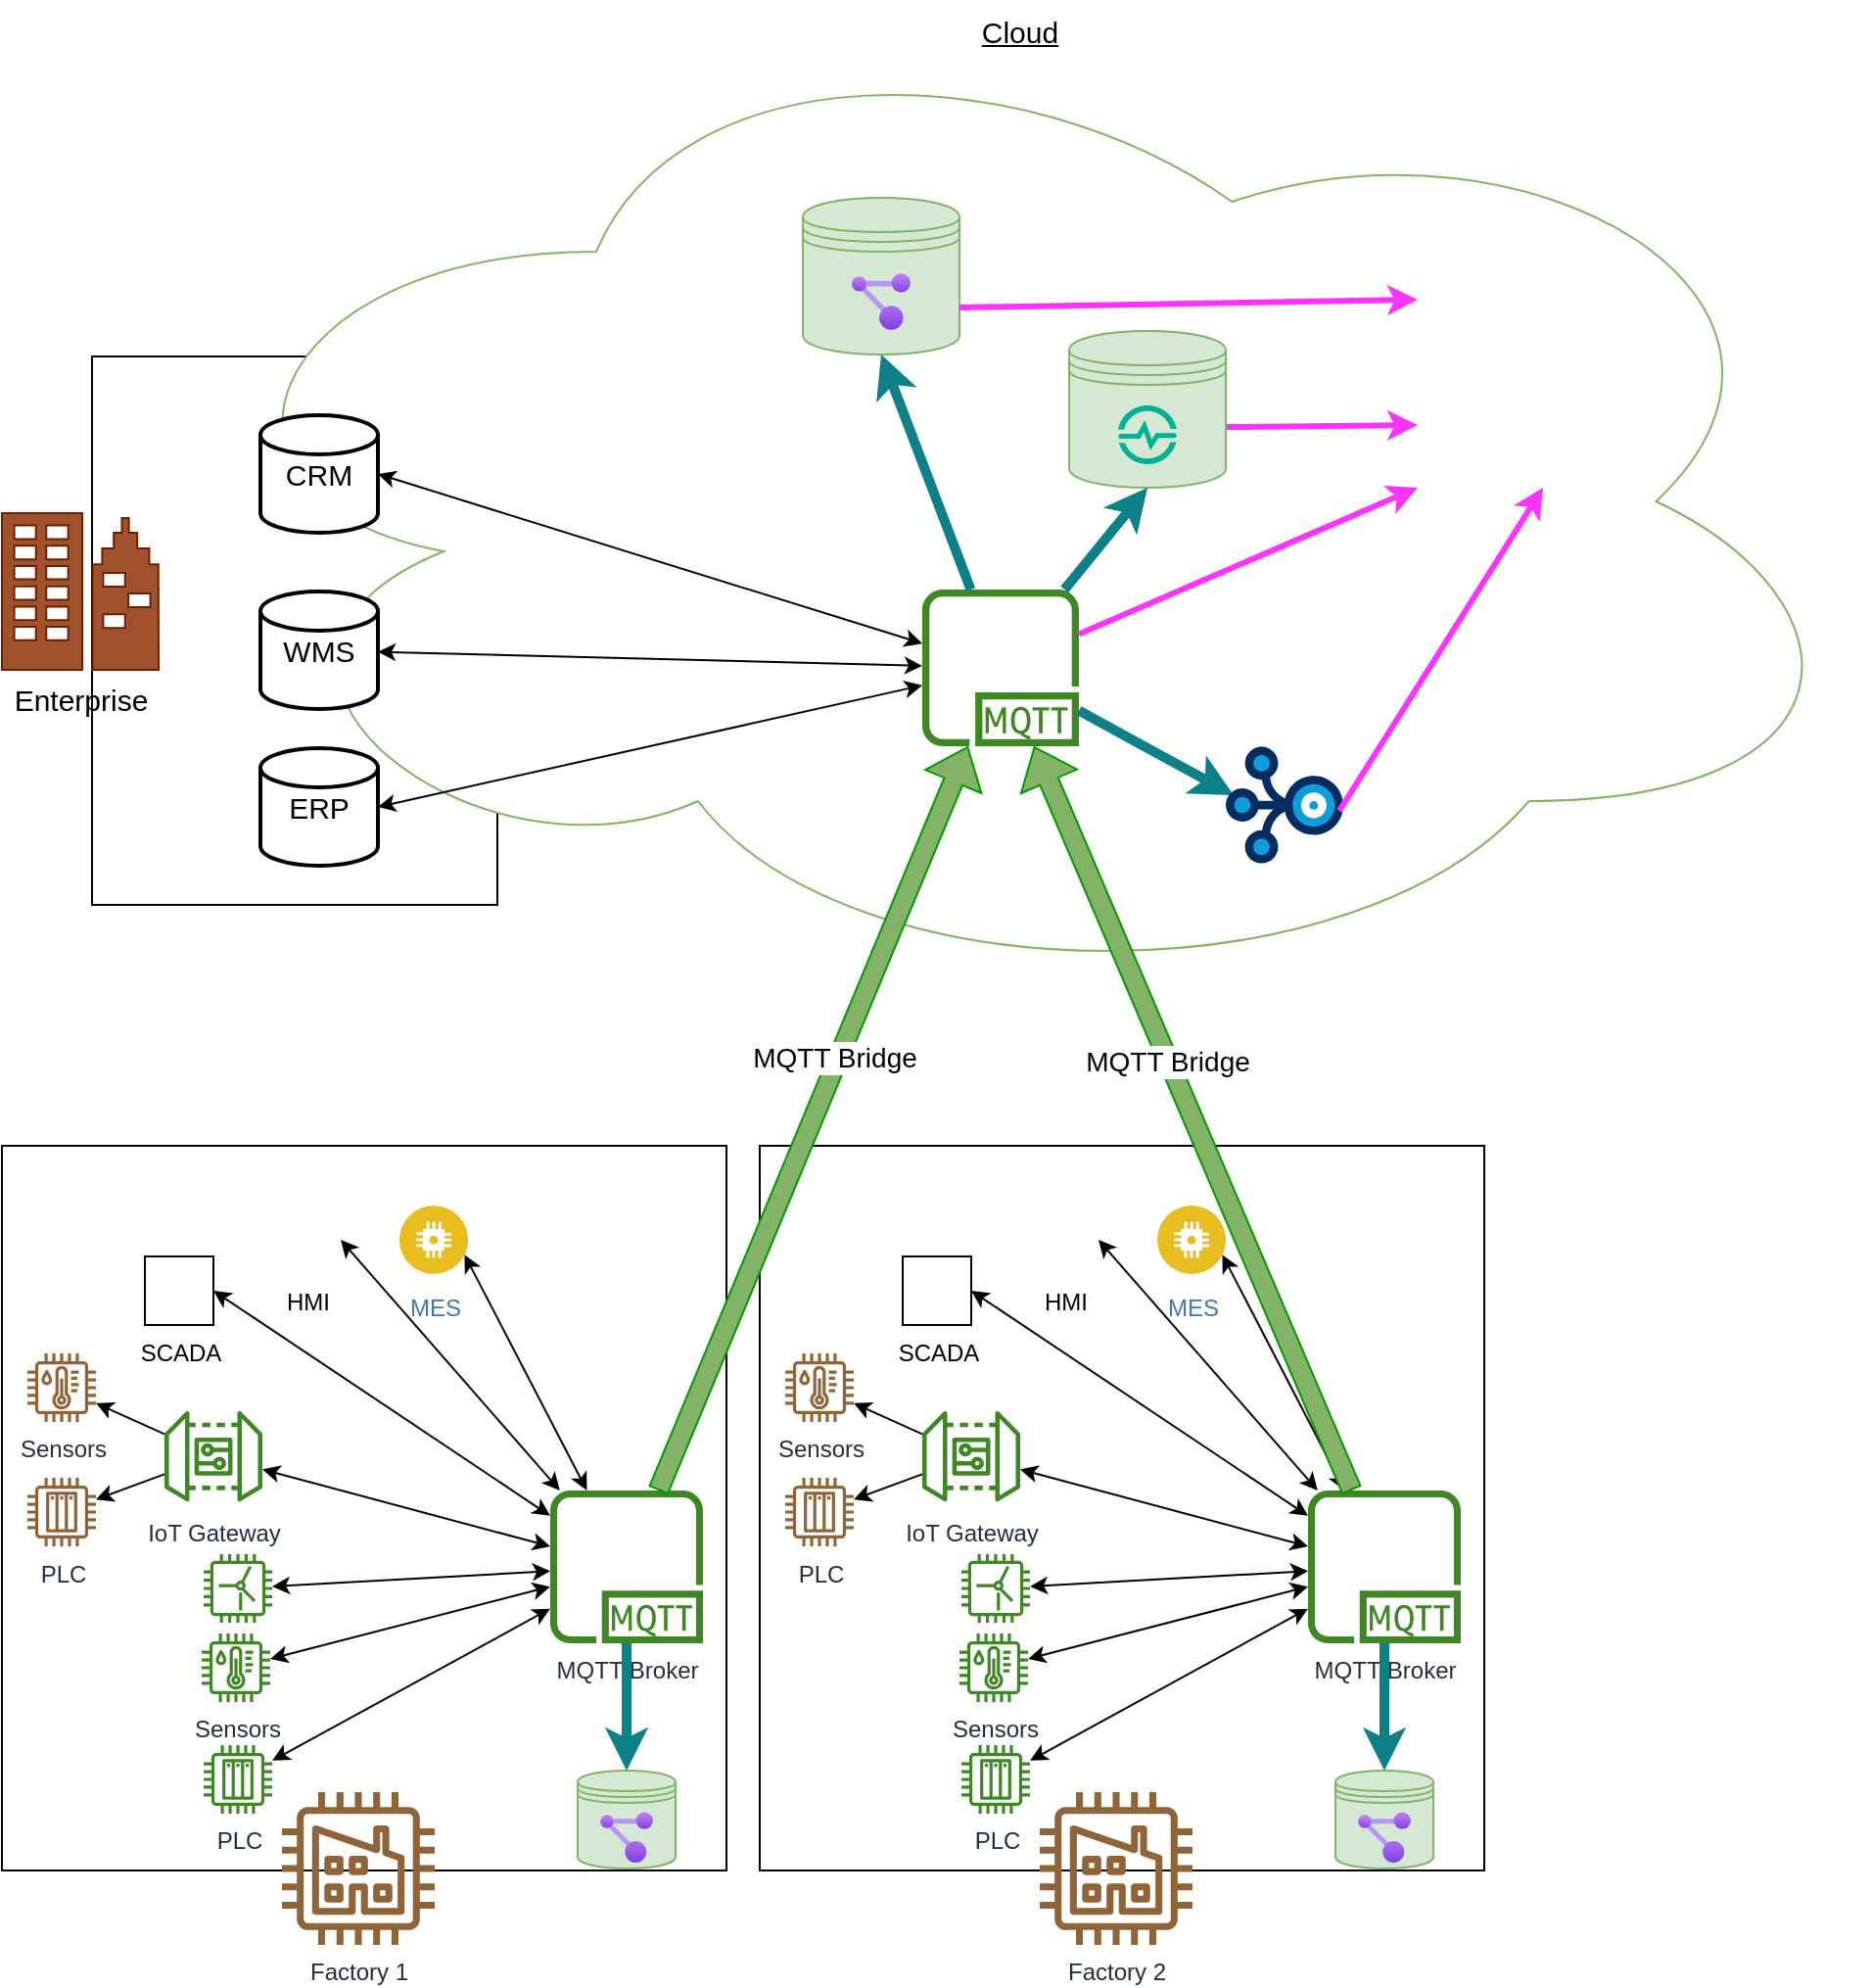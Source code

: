 <mxfile version="22.1.11" type="github">
  <diagram id="6-IwvoIAi5CxREMIh-6Z" name="Page-1">
    <mxGraphModel dx="1434" dy="754" grid="1" gridSize="10" guides="1" tooltips="1" connect="1" arrows="1" fold="1" page="1" pageScale="1" pageWidth="827" pageHeight="1169" math="0" shadow="0">
      <root>
        <mxCell id="0" />
        <mxCell id="1" parent="0" />
        <mxCell id="7iNY9kYrvYGvYEZf-qSs-6" value="" style="whiteSpace=wrap;html=1;aspect=fixed;" parent="1" vertex="1">
          <mxGeometry x="17" y="674" width="370" height="370" as="geometry" />
        </mxCell>
        <mxCell id="7iNY9kYrvYGvYEZf-qSs-3" value="PLC" style="sketch=0;outlineConnect=0;fontColor=#232F3E;gradientColor=none;fillColor=#3F8624;strokeColor=none;dashed=0;verticalLabelPosition=bottom;verticalAlign=top;align=center;html=1;fontSize=12;fontStyle=0;aspect=fixed;pointerEvents=1;shape=mxgraph.aws4.iot_thing_plc;" parent="1" vertex="1">
          <mxGeometry x="120" y="980" width="35" height="35" as="geometry" />
        </mxCell>
        <mxCell id="7iNY9kYrvYGvYEZf-qSs-4" value="Sensors&lt;br&gt;" style="sketch=0;outlineConnect=0;fontColor=#232F3E;gradientColor=none;fillColor=#3F8624;strokeColor=none;dashed=0;verticalLabelPosition=bottom;verticalAlign=top;align=center;html=1;fontSize=12;fontStyle=0;aspect=fixed;pointerEvents=1;shape=mxgraph.aws4.iot_thing_temperature_humidity_sensor;" parent="1" vertex="1">
          <mxGeometry x="119" y="923" width="35" height="35" as="geometry" />
        </mxCell>
        <mxCell id="7iNY9kYrvYGvYEZf-qSs-5" value="Factory 1" style="sketch=0;outlineConnect=0;fontColor=#232F3E;gradientColor=none;fillColor=#8F6439;strokeColor=none;dashed=0;verticalLabelPosition=bottom;verticalAlign=top;align=center;html=1;fontSize=12;fontStyle=0;aspect=fixed;pointerEvents=1;shape=mxgraph.aws4.factory;" parent="1" vertex="1">
          <mxGeometry x="160" y="1004" width="78" height="78" as="geometry" />
        </mxCell>
        <mxCell id="7iNY9kYrvYGvYEZf-qSs-9" value="IoT Gateway" style="sketch=0;outlineConnect=0;fontColor=#232F3E;gradientColor=none;fillColor=#3F8624;strokeColor=none;dashed=0;verticalLabelPosition=bottom;verticalAlign=top;align=center;html=1;fontSize=12;fontStyle=0;aspect=fixed;pointerEvents=1;shape=mxgraph.aws4.iot_device_gateway;" parent="1" vertex="1">
          <mxGeometry x="100" y="807.5" width="50" height="50" as="geometry" />
        </mxCell>
        <mxCell id="7iNY9kYrvYGvYEZf-qSs-10" value="" style="sketch=0;outlineConnect=0;fontColor=#232F3E;gradientColor=none;fillColor=#3F8624;strokeColor=none;dashed=0;verticalLabelPosition=bottom;verticalAlign=top;align=center;html=1;fontSize=12;fontStyle=0;aspect=fixed;pointerEvents=1;shape=mxgraph.aws4.windfarm;" parent="1" vertex="1">
          <mxGeometry x="120" y="882.5" width="35" height="35" as="geometry" />
        </mxCell>
        <mxCell id="7iNY9kYrvYGvYEZf-qSs-11" value="PLC" style="sketch=0;outlineConnect=0;fontColor=#232F3E;gradientColor=none;fillColor=#8F6439;strokeColor=none;dashed=0;verticalLabelPosition=bottom;verticalAlign=top;align=center;html=1;fontSize=12;fontStyle=0;aspect=fixed;pointerEvents=1;shape=mxgraph.aws4.iot_thing_plc;" parent="1" vertex="1">
          <mxGeometry x="30" y="843.5" width="35" height="35" as="geometry" />
        </mxCell>
        <mxCell id="7iNY9kYrvYGvYEZf-qSs-12" value="Sensors&lt;br&gt;" style="sketch=0;outlineConnect=0;fontColor=#232F3E;gradientColor=none;fillColor=#8F6439;strokeColor=none;dashed=0;verticalLabelPosition=bottom;verticalAlign=top;align=center;html=1;fontSize=12;fontStyle=0;aspect=fixed;pointerEvents=1;shape=mxgraph.aws4.iot_thing_temperature_humidity_sensor;" parent="1" vertex="1">
          <mxGeometry x="30" y="780" width="35" height="35" as="geometry" />
        </mxCell>
        <mxCell id="7iNY9kYrvYGvYEZf-qSs-14" value="" style="endArrow=classic;startArrow=classic;html=1;rounded=0;" parent="1" source="7iNY9kYrvYGvYEZf-qSs-4" target="7iNY9kYrvYGvYEZf-qSs-1" edge="1">
          <mxGeometry width="50" height="50" relative="1" as="geometry">
            <mxPoint x="166" y="978" as="sourcePoint" />
            <mxPoint x="216" y="928" as="targetPoint" />
          </mxGeometry>
        </mxCell>
        <mxCell id="7iNY9kYrvYGvYEZf-qSs-15" value="" style="endArrow=classic;html=1;rounded=0;startArrow=classic;startFill=1;" parent="1" source="7iNY9kYrvYGvYEZf-qSs-1" target="7iNY9kYrvYGvYEZf-qSs-10" edge="1">
          <mxGeometry width="50" height="50" relative="1" as="geometry">
            <mxPoint x="366" y="940" as="sourcePoint" />
            <mxPoint x="416" y="890" as="targetPoint" />
          </mxGeometry>
        </mxCell>
        <mxCell id="7iNY9kYrvYGvYEZf-qSs-17" value="" style="endArrow=classic;html=1;rounded=0;" parent="1" source="7iNY9kYrvYGvYEZf-qSs-9" target="7iNY9kYrvYGvYEZf-qSs-11" edge="1">
          <mxGeometry width="50" height="50" relative="1" as="geometry">
            <mxPoint x="156" y="950" as="sourcePoint" />
            <mxPoint x="206" y="900" as="targetPoint" />
          </mxGeometry>
        </mxCell>
        <mxCell id="7iNY9kYrvYGvYEZf-qSs-18" value="" style="endArrow=classic;html=1;rounded=0;" parent="1" source="7iNY9kYrvYGvYEZf-qSs-9" target="7iNY9kYrvYGvYEZf-qSs-12" edge="1">
          <mxGeometry width="50" height="50" relative="1" as="geometry">
            <mxPoint x="170" y="791.084" as="sourcePoint" />
            <mxPoint x="81" y="812.741" as="targetPoint" />
          </mxGeometry>
        </mxCell>
        <mxCell id="7iNY9kYrvYGvYEZf-qSs-20" value="" style="endArrow=classic;html=1;rounded=0;startArrow=classic;startFill=1;" parent="1" source="7iNY9kYrvYGvYEZf-qSs-1" target="7iNY9kYrvYGvYEZf-qSs-9" edge="1">
          <mxGeometry width="50" height="50" relative="1" as="geometry">
            <mxPoint x="376" y="950" as="sourcePoint" />
            <mxPoint x="426" y="900" as="targetPoint" />
          </mxGeometry>
        </mxCell>
        <mxCell id="7iNY9kYrvYGvYEZf-qSs-21" value="" style="endArrow=classic;startArrow=classic;html=1;rounded=0;" parent="1" source="7iNY9kYrvYGvYEZf-qSs-3" target="7iNY9kYrvYGvYEZf-qSs-1" edge="1">
          <mxGeometry width="50" height="50" relative="1" as="geometry">
            <mxPoint x="81" y="953.863" as="sourcePoint" />
            <mxPoint x="306" y="907.105" as="targetPoint" />
          </mxGeometry>
        </mxCell>
        <mxCell id="7iNY9kYrvYGvYEZf-qSs-23" value="" style="group" parent="1" vertex="1" connectable="0">
          <mxGeometry x="297" y="850" width="78" height="193" as="geometry" />
        </mxCell>
        <mxCell id="7iNY9kYrvYGvYEZf-qSs-1" value="MQTT Broker" style="sketch=0;outlineConnect=0;fontColor=#232F3E;gradientColor=none;fillColor=#3F8624;strokeColor=none;dashed=0;verticalLabelPosition=bottom;verticalAlign=top;align=center;html=1;fontSize=12;fontStyle=0;aspect=fixed;pointerEvents=1;shape=mxgraph.aws4.mqtt_protocol;" parent="7iNY9kYrvYGvYEZf-qSs-23" vertex="1">
          <mxGeometry width="78" height="78" as="geometry" />
        </mxCell>
        <mxCell id="7iNY9kYrvYGvYEZf-qSs-8" value="" style="shape=datastore;whiteSpace=wrap;html=1;fillColor=#d5e8d4;strokeColor=#82b366;" parent="7iNY9kYrvYGvYEZf-qSs-23" vertex="1">
          <mxGeometry x="14" y="143" width="50" height="50" as="geometry" />
        </mxCell>
        <mxCell id="7iNY9kYrvYGvYEZf-qSs-7" value="" style="aspect=fixed;html=1;points=[];align=center;image;fontSize=12;image=img/lib/azure2/management_governance/Resource_Graph_Explorer.svg;imageBackground=none;" parent="7iNY9kYrvYGvYEZf-qSs-23" vertex="1">
          <mxGeometry x="25.5" y="164.21" width="27" height="25.79" as="geometry" />
        </mxCell>
        <mxCell id="7iNY9kYrvYGvYEZf-qSs-22" value="" style="endArrow=classic;html=1;rounded=0;entryX=0.5;entryY=0;entryDx=0;entryDy=0;fillColor=#b0e3e6;strokeColor=#0e8088;strokeWidth=5;" parent="7iNY9kYrvYGvYEZf-qSs-23" source="7iNY9kYrvYGvYEZf-qSs-1" target="7iNY9kYrvYGvYEZf-qSs-8" edge="1">
          <mxGeometry width="50" height="50" relative="1" as="geometry">
            <mxPoint x="270" y="470" as="sourcePoint" />
            <mxPoint x="320" y="420" as="targetPoint" />
          </mxGeometry>
        </mxCell>
        <mxCell id="7iNY9kYrvYGvYEZf-qSs-67" value="MES" style="aspect=fixed;perimeter=ellipsePerimeter;html=1;align=center;shadow=0;dashed=0;fontColor=#4277BB;labelBackgroundColor=#ffffff;fontSize=12;spacingTop=3;image;image=img/lib/ibm/applications/iot_application.svg;fillColor=#8F6439;" parent="1" vertex="1">
          <mxGeometry x="220" y="704.5" width="35" height="35" as="geometry" />
        </mxCell>
        <mxCell id="7iNY9kYrvYGvYEZf-qSs-68" value="HMI" style="shape=image;html=1;verticalAlign=top;verticalLabelPosition=bottom;labelBackgroundColor=#ffffff;imageAspect=0;aspect=fixed;image=https://cdn0.iconfinder.com/data/icons/apple-apps/100/Apple_Stock-128.png;fillColor=#8F6439;" parent="1" vertex="1">
          <mxGeometry x="155" y="704.5" width="35" height="35" as="geometry" />
        </mxCell>
        <mxCell id="7iNY9kYrvYGvYEZf-qSs-69" value="" style="endArrow=classic;html=1;rounded=0;startArrow=classic;startFill=1;entryX=1;entryY=0.5;entryDx=0;entryDy=0;" parent="1" source="7iNY9kYrvYGvYEZf-qSs-1" target="7iNY9kYrvYGvYEZf-qSs-68" edge="1">
          <mxGeometry width="50" height="50" relative="1" as="geometry">
            <mxPoint x="307" y="869.556" as="sourcePoint" />
            <mxPoint x="220" y="803.874" as="targetPoint" />
          </mxGeometry>
        </mxCell>
        <mxCell id="7iNY9kYrvYGvYEZf-qSs-70" value="" style="endArrow=classic;html=1;rounded=0;startArrow=classic;startFill=1;entryX=1;entryY=0.75;entryDx=0;entryDy=0;" parent="1" source="7iNY9kYrvYGvYEZf-qSs-1" target="7iNY9kYrvYGvYEZf-qSs-67" edge="1">
          <mxGeometry width="50" height="50" relative="1" as="geometry">
            <mxPoint x="330.285" y="860" as="sourcePoint" />
            <mxPoint x="284.551" y="746.5" as="targetPoint" />
          </mxGeometry>
        </mxCell>
        <mxCell id="7iNY9kYrvYGvYEZf-qSs-75" value="SCADA" style="shape=image;html=1;verticalAlign=top;verticalLabelPosition=bottom;labelBackgroundColor=#ffffff;imageAspect=0;aspect=fixed;image=https://cdn4.iconfinder.com/data/icons/essential-part-5/32/491-Control-128.png;fillColor=#8F6439;imageBackground=default;imageBorder=default;" parent="1" vertex="1">
          <mxGeometry x="90" y="730.5" width="35" height="35" as="geometry" />
        </mxCell>
        <mxCell id="7iNY9kYrvYGvYEZf-qSs-77" value="" style="endArrow=classic;html=1;rounded=0;startArrow=classic;startFill=1;entryX=1;entryY=0.5;entryDx=0;entryDy=0;" parent="1" source="7iNY9kYrvYGvYEZf-qSs-1" target="7iNY9kYrvYGvYEZf-qSs-75" edge="1">
          <mxGeometry width="50" height="50" relative="1" as="geometry">
            <mxPoint x="312.799" y="860" as="sourcePoint" />
            <mxPoint x="200" y="727.5" as="targetPoint" />
          </mxGeometry>
        </mxCell>
        <mxCell id="7iNY9kYrvYGvYEZf-qSs-79" value="" style="whiteSpace=wrap;html=1;aspect=fixed;" parent="1" vertex="1">
          <mxGeometry x="404" y="674" width="370" height="370" as="geometry" />
        </mxCell>
        <mxCell id="7iNY9kYrvYGvYEZf-qSs-80" value="PLC" style="sketch=0;outlineConnect=0;fontColor=#232F3E;gradientColor=none;fillColor=#3F8624;strokeColor=none;dashed=0;verticalLabelPosition=bottom;verticalAlign=top;align=center;html=1;fontSize=12;fontStyle=0;aspect=fixed;pointerEvents=1;shape=mxgraph.aws4.iot_thing_plc;" parent="1" vertex="1">
          <mxGeometry x="507" y="980" width="35" height="35" as="geometry" />
        </mxCell>
        <mxCell id="7iNY9kYrvYGvYEZf-qSs-81" value="Sensors&lt;br&gt;" style="sketch=0;outlineConnect=0;fontColor=#232F3E;gradientColor=none;fillColor=#3F8624;strokeColor=none;dashed=0;verticalLabelPosition=bottom;verticalAlign=top;align=center;html=1;fontSize=12;fontStyle=0;aspect=fixed;pointerEvents=1;shape=mxgraph.aws4.iot_thing_temperature_humidity_sensor;" parent="1" vertex="1">
          <mxGeometry x="506" y="923" width="35" height="35" as="geometry" />
        </mxCell>
        <mxCell id="7iNY9kYrvYGvYEZf-qSs-82" value="Factory 2" style="sketch=0;outlineConnect=0;fontColor=#232F3E;gradientColor=none;fillColor=#8F6439;strokeColor=none;dashed=0;verticalLabelPosition=bottom;verticalAlign=top;align=center;html=1;fontSize=12;fontStyle=0;aspect=fixed;pointerEvents=1;shape=mxgraph.aws4.factory;" parent="1" vertex="1">
          <mxGeometry x="547" y="1004" width="78" height="78" as="geometry" />
        </mxCell>
        <mxCell id="7iNY9kYrvYGvYEZf-qSs-83" value="IoT Gateway" style="sketch=0;outlineConnect=0;fontColor=#232F3E;gradientColor=none;fillColor=#3F8624;strokeColor=none;dashed=0;verticalLabelPosition=bottom;verticalAlign=top;align=center;html=1;fontSize=12;fontStyle=0;aspect=fixed;pointerEvents=1;shape=mxgraph.aws4.iot_device_gateway;" parent="1" vertex="1">
          <mxGeometry x="487" y="807.5" width="50" height="50" as="geometry" />
        </mxCell>
        <mxCell id="7iNY9kYrvYGvYEZf-qSs-84" value="" style="sketch=0;outlineConnect=0;fontColor=#232F3E;gradientColor=none;fillColor=#3F8624;strokeColor=none;dashed=0;verticalLabelPosition=bottom;verticalAlign=top;align=center;html=1;fontSize=12;fontStyle=0;aspect=fixed;pointerEvents=1;shape=mxgraph.aws4.windfarm;" parent="1" vertex="1">
          <mxGeometry x="507" y="882.5" width="35" height="35" as="geometry" />
        </mxCell>
        <mxCell id="7iNY9kYrvYGvYEZf-qSs-85" value="PLC" style="sketch=0;outlineConnect=0;fontColor=#232F3E;gradientColor=none;fillColor=#8F6439;strokeColor=none;dashed=0;verticalLabelPosition=bottom;verticalAlign=top;align=center;html=1;fontSize=12;fontStyle=0;aspect=fixed;pointerEvents=1;shape=mxgraph.aws4.iot_thing_plc;" parent="1" vertex="1">
          <mxGeometry x="417" y="843.5" width="35" height="35" as="geometry" />
        </mxCell>
        <mxCell id="7iNY9kYrvYGvYEZf-qSs-86" value="Sensors&lt;br&gt;" style="sketch=0;outlineConnect=0;fontColor=#232F3E;gradientColor=none;fillColor=#8F6439;strokeColor=none;dashed=0;verticalLabelPosition=bottom;verticalAlign=top;align=center;html=1;fontSize=12;fontStyle=0;aspect=fixed;pointerEvents=1;shape=mxgraph.aws4.iot_thing_temperature_humidity_sensor;" parent="1" vertex="1">
          <mxGeometry x="417" y="780" width="35" height="35" as="geometry" />
        </mxCell>
        <mxCell id="7iNY9kYrvYGvYEZf-qSs-87" value="" style="endArrow=classic;startArrow=classic;html=1;rounded=0;" parent="1" source="7iNY9kYrvYGvYEZf-qSs-81" target="7iNY9kYrvYGvYEZf-qSs-94" edge="1">
          <mxGeometry width="50" height="50" relative="1" as="geometry">
            <mxPoint x="553" y="978" as="sourcePoint" />
            <mxPoint x="603" y="928" as="targetPoint" />
          </mxGeometry>
        </mxCell>
        <mxCell id="7iNY9kYrvYGvYEZf-qSs-88" value="" style="endArrow=classic;html=1;rounded=0;startArrow=classic;startFill=1;" parent="1" source="7iNY9kYrvYGvYEZf-qSs-94" target="7iNY9kYrvYGvYEZf-qSs-84" edge="1">
          <mxGeometry width="50" height="50" relative="1" as="geometry">
            <mxPoint x="753" y="940" as="sourcePoint" />
            <mxPoint x="803" y="890" as="targetPoint" />
          </mxGeometry>
        </mxCell>
        <mxCell id="7iNY9kYrvYGvYEZf-qSs-89" value="" style="endArrow=classic;html=1;rounded=0;" parent="1" source="7iNY9kYrvYGvYEZf-qSs-83" target="7iNY9kYrvYGvYEZf-qSs-85" edge="1">
          <mxGeometry width="50" height="50" relative="1" as="geometry">
            <mxPoint x="543" y="950" as="sourcePoint" />
            <mxPoint x="593" y="900" as="targetPoint" />
          </mxGeometry>
        </mxCell>
        <mxCell id="7iNY9kYrvYGvYEZf-qSs-90" value="" style="endArrow=classic;html=1;rounded=0;" parent="1" source="7iNY9kYrvYGvYEZf-qSs-83" target="7iNY9kYrvYGvYEZf-qSs-86" edge="1">
          <mxGeometry width="50" height="50" relative="1" as="geometry">
            <mxPoint x="557" y="791.084" as="sourcePoint" />
            <mxPoint x="468" y="812.741" as="targetPoint" />
          </mxGeometry>
        </mxCell>
        <mxCell id="7iNY9kYrvYGvYEZf-qSs-91" value="" style="endArrow=classic;html=1;rounded=0;startArrow=classic;startFill=1;" parent="1" source="7iNY9kYrvYGvYEZf-qSs-94" target="7iNY9kYrvYGvYEZf-qSs-83" edge="1">
          <mxGeometry width="50" height="50" relative="1" as="geometry">
            <mxPoint x="763" y="950" as="sourcePoint" />
            <mxPoint x="813" y="900" as="targetPoint" />
          </mxGeometry>
        </mxCell>
        <mxCell id="7iNY9kYrvYGvYEZf-qSs-92" value="" style="endArrow=classic;startArrow=classic;html=1;rounded=0;" parent="1" source="7iNY9kYrvYGvYEZf-qSs-80" target="7iNY9kYrvYGvYEZf-qSs-94" edge="1">
          <mxGeometry width="50" height="50" relative="1" as="geometry">
            <mxPoint x="468" y="953.863" as="sourcePoint" />
            <mxPoint x="693" y="907.105" as="targetPoint" />
          </mxGeometry>
        </mxCell>
        <mxCell id="7iNY9kYrvYGvYEZf-qSs-93" value="" style="group" parent="1" vertex="1" connectable="0">
          <mxGeometry x="684" y="850" width="78" height="193" as="geometry" />
        </mxCell>
        <mxCell id="7iNY9kYrvYGvYEZf-qSs-94" value="MQTT Broker" style="sketch=0;outlineConnect=0;fontColor=#232F3E;gradientColor=none;fillColor=#3F8624;strokeColor=none;dashed=0;verticalLabelPosition=bottom;verticalAlign=top;align=center;html=1;fontSize=12;fontStyle=0;aspect=fixed;pointerEvents=1;shape=mxgraph.aws4.mqtt_protocol;" parent="7iNY9kYrvYGvYEZf-qSs-93" vertex="1">
          <mxGeometry width="78" height="78" as="geometry" />
        </mxCell>
        <mxCell id="7iNY9kYrvYGvYEZf-qSs-95" value="" style="shape=datastore;whiteSpace=wrap;html=1;fillColor=#d5e8d4;strokeColor=#82b366;" parent="7iNY9kYrvYGvYEZf-qSs-93" vertex="1">
          <mxGeometry x="14" y="143" width="50" height="50" as="geometry" />
        </mxCell>
        <mxCell id="7iNY9kYrvYGvYEZf-qSs-96" value="" style="aspect=fixed;html=1;points=[];align=center;image;fontSize=12;image=img/lib/azure2/management_governance/Resource_Graph_Explorer.svg;imageBackground=none;" parent="7iNY9kYrvYGvYEZf-qSs-93" vertex="1">
          <mxGeometry x="25.5" y="164.21" width="27" height="25.79" as="geometry" />
        </mxCell>
        <mxCell id="7iNY9kYrvYGvYEZf-qSs-97" value="" style="endArrow=classic;html=1;rounded=0;entryX=0.5;entryY=0;entryDx=0;entryDy=0;fillColor=#b0e3e6;strokeColor=#0e8088;strokeWidth=5;" parent="7iNY9kYrvYGvYEZf-qSs-93" source="7iNY9kYrvYGvYEZf-qSs-94" target="7iNY9kYrvYGvYEZf-qSs-95" edge="1">
          <mxGeometry width="50" height="50" relative="1" as="geometry">
            <mxPoint x="270" y="470" as="sourcePoint" />
            <mxPoint x="320" y="420" as="targetPoint" />
          </mxGeometry>
        </mxCell>
        <mxCell id="7iNY9kYrvYGvYEZf-qSs-98" value="MES" style="aspect=fixed;perimeter=ellipsePerimeter;html=1;align=center;shadow=0;dashed=0;fontColor=#4277BB;labelBackgroundColor=#ffffff;fontSize=12;spacingTop=3;image;image=img/lib/ibm/applications/iot_application.svg;fillColor=#8F6439;" parent="1" vertex="1">
          <mxGeometry x="607" y="704.5" width="35" height="35" as="geometry" />
        </mxCell>
        <mxCell id="7iNY9kYrvYGvYEZf-qSs-99" value="HMI" style="shape=image;html=1;verticalAlign=top;verticalLabelPosition=bottom;labelBackgroundColor=#ffffff;imageAspect=0;aspect=fixed;image=https://cdn0.iconfinder.com/data/icons/apple-apps/100/Apple_Stock-128.png;fillColor=#8F6439;" parent="1" vertex="1">
          <mxGeometry x="542" y="704.5" width="35" height="35" as="geometry" />
        </mxCell>
        <mxCell id="7iNY9kYrvYGvYEZf-qSs-100" value="" style="endArrow=classic;html=1;rounded=0;startArrow=classic;startFill=1;entryX=1;entryY=0.5;entryDx=0;entryDy=0;" parent="1" source="7iNY9kYrvYGvYEZf-qSs-94" target="7iNY9kYrvYGvYEZf-qSs-99" edge="1">
          <mxGeometry width="50" height="50" relative="1" as="geometry">
            <mxPoint x="694" y="869.556" as="sourcePoint" />
            <mxPoint x="607" y="803.874" as="targetPoint" />
          </mxGeometry>
        </mxCell>
        <mxCell id="7iNY9kYrvYGvYEZf-qSs-101" value="" style="endArrow=classic;html=1;rounded=0;startArrow=classic;startFill=1;entryX=1;entryY=0.75;entryDx=0;entryDy=0;" parent="1" source="7iNY9kYrvYGvYEZf-qSs-94" target="7iNY9kYrvYGvYEZf-qSs-98" edge="1">
          <mxGeometry width="50" height="50" relative="1" as="geometry">
            <mxPoint x="717.285" y="860" as="sourcePoint" />
            <mxPoint x="671.551" y="746.5" as="targetPoint" />
          </mxGeometry>
        </mxCell>
        <mxCell id="7iNY9kYrvYGvYEZf-qSs-102" value="SCADA" style="shape=image;html=1;verticalAlign=top;verticalLabelPosition=bottom;labelBackgroundColor=#ffffff;imageAspect=0;aspect=fixed;image=https://cdn4.iconfinder.com/data/icons/essential-part-5/32/491-Control-128.png;fillColor=#8F6439;imageBackground=default;imageBorder=default;" parent="1" vertex="1">
          <mxGeometry x="477" y="730.5" width="35" height="35" as="geometry" />
        </mxCell>
        <mxCell id="7iNY9kYrvYGvYEZf-qSs-103" value="" style="endArrow=classic;html=1;rounded=0;startArrow=classic;startFill=1;entryX=1;entryY=0.5;entryDx=0;entryDy=0;" parent="1" source="7iNY9kYrvYGvYEZf-qSs-94" target="7iNY9kYrvYGvYEZf-qSs-102" edge="1">
          <mxGeometry width="50" height="50" relative="1" as="geometry">
            <mxPoint x="699.799" y="860" as="sourcePoint" />
            <mxPoint x="587" y="727.5" as="targetPoint" />
          </mxGeometry>
        </mxCell>
        <mxCell id="NwEzKCAPOVp2HRH8iraB-2" value="" style="whiteSpace=wrap;html=1;" parent="1" vertex="1">
          <mxGeometry x="63" y="271" width="207" height="280" as="geometry" />
        </mxCell>
        <mxCell id="NwEzKCAPOVp2HRH8iraB-1" value="&lt;font color=&quot;#000000&quot; style=&quot;font-size: 15px&quot;&gt;Enterprise&lt;/font&gt;" style="verticalLabelPosition=bottom;html=1;verticalAlign=top;align=center;strokeColor=#6D1F00;fillColor=#a0522d;shape=mxgraph.azure.enterprise;pointerEvents=1;fontColor=#ffffff;" parent="1" vertex="1">
          <mxGeometry x="17" y="351" width="80" height="80" as="geometry" />
        </mxCell>
        <mxCell id="NwEzKCAPOVp2HRH8iraB-6" value="&lt;u&gt;&lt;font style=&quot;font-size: 15px&quot;&gt;Cloud&lt;/font&gt;&lt;/u&gt;" style="ellipse;shape=cloud;whiteSpace=wrap;html=1;fontSize=15;fontColor=#000000;strokeColor=#82B366;verticalAlign=top;" parent="1" vertex="1">
          <mxGeometry x="104" y="90" width="866" height="510" as="geometry" />
        </mxCell>
        <mxCell id="NwEzKCAPOVp2HRH8iraB-3" value="CRM" style="strokeWidth=2;html=1;shape=mxgraph.flowchart.database;whiteSpace=wrap;fontSize=15;fontColor=#000000;" parent="1" vertex="1">
          <mxGeometry x="149" y="301" width="60" height="60" as="geometry" />
        </mxCell>
        <mxCell id="NwEzKCAPOVp2HRH8iraB-4" value="WMS" style="strokeWidth=2;html=1;shape=mxgraph.flowchart.database;whiteSpace=wrap;fontSize=15;fontColor=#000000;" parent="1" vertex="1">
          <mxGeometry x="149" y="391" width="60" height="60" as="geometry" />
        </mxCell>
        <mxCell id="NwEzKCAPOVp2HRH8iraB-5" value="ERP" style="strokeWidth=2;html=1;shape=mxgraph.flowchart.database;whiteSpace=wrap;fontSize=15;fontColor=#000000;" parent="1" vertex="1">
          <mxGeometry x="149" y="471" width="60" height="60" as="geometry" />
        </mxCell>
        <mxCell id="7iNY9kYrvYGvYEZf-qSs-2" value="" style="sketch=0;outlineConnect=0;fontColor=#232F3E;gradientColor=none;fillColor=#3F8624;strokeColor=none;dashed=0;verticalLabelPosition=bottom;verticalAlign=top;align=center;html=1;fontSize=12;fontStyle=0;aspect=fixed;pointerEvents=1;shape=mxgraph.aws4.mqtt_protocol;" parent="1" vertex="1">
          <mxGeometry x="487" y="390" width="80" height="80" as="geometry" />
        </mxCell>
        <mxCell id="NwEzKCAPOVp2HRH8iraB-19" value="" style="group" parent="1" vertex="1" connectable="0">
          <mxGeometry x="426" y="190" width="80" height="80" as="geometry" />
        </mxCell>
        <mxCell id="NwEzKCAPOVp2HRH8iraB-27" value="" style="group" parent="NwEzKCAPOVp2HRH8iraB-19" vertex="1" connectable="0">
          <mxGeometry width="80" height="80" as="geometry" />
        </mxCell>
        <mxCell id="NwEzKCAPOVp2HRH8iraB-12" value="" style="shape=datastore;whiteSpace=wrap;html=1;fillColor=#d5e8d4;strokeColor=#82b366;" parent="NwEzKCAPOVp2HRH8iraB-27" vertex="1">
          <mxGeometry width="80" height="80" as="geometry" />
        </mxCell>
        <mxCell id="NwEzKCAPOVp2HRH8iraB-13" value="" style="html=1;points=[];align=center;image;fontSize=12;image=img/lib/azure2/management_governance/Resource_Graph_Explorer.svg;imageBackground=none;aspect=fixed;" parent="NwEzKCAPOVp2HRH8iraB-27" vertex="1">
          <mxGeometry x="25" y="38" width="30" height="30" as="geometry" />
        </mxCell>
        <mxCell id="NwEzKCAPOVp2HRH8iraB-20" value="" style="shape=flexArrow;endArrow=classic;html=1;rounded=0;fontSize=15;fontColor=#000000;fillColor=#82B366;strokeColor=#009900;" parent="1" source="7iNY9kYrvYGvYEZf-qSs-1" target="7iNY9kYrvYGvYEZf-qSs-2" edge="1">
          <mxGeometry width="50" height="50" relative="1" as="geometry">
            <mxPoint x="442" y="520" as="sourcePoint" />
            <mxPoint x="492" y="470" as="targetPoint" />
          </mxGeometry>
        </mxCell>
        <mxCell id="NwEzKCAPOVp2HRH8iraB-23" value="MQTT Bridge" style="edgeLabel;html=1;align=center;verticalAlign=middle;resizable=0;points=[];fontSize=14;fontColor=#000000;" parent="NwEzKCAPOVp2HRH8iraB-20" vertex="1" connectable="0">
          <mxGeometry x="0.161" y="2" relative="1" as="geometry">
            <mxPoint as="offset" />
          </mxGeometry>
        </mxCell>
        <mxCell id="NwEzKCAPOVp2HRH8iraB-21" value="" style="shape=flexArrow;endArrow=classic;html=1;rounded=0;fontSize=15;fontColor=#000000;fillColor=#82B366;strokeColor=#009900;" parent="1" source="7iNY9kYrvYGvYEZf-qSs-94" target="7iNY9kYrvYGvYEZf-qSs-2" edge="1">
          <mxGeometry width="50" height="50" relative="1" as="geometry">
            <mxPoint x="362.229" y="860" as="sourcePoint" />
            <mxPoint x="520.355" y="480" as="targetPoint" />
          </mxGeometry>
        </mxCell>
        <mxCell id="NwEzKCAPOVp2HRH8iraB-22" value="MQTT Bridge" style="edgeLabel;html=1;align=center;verticalAlign=middle;resizable=0;points=[];fontSize=14;fontColor=#000000;" parent="NwEzKCAPOVp2HRH8iraB-21" vertex="1" connectable="0">
          <mxGeometry x="0.158" y="1" relative="1" as="geometry">
            <mxPoint as="offset" />
          </mxGeometry>
        </mxCell>
        <mxCell id="NwEzKCAPOVp2HRH8iraB-24" value="" style="endArrow=classic;html=1;rounded=0;startArrow=classic;startFill=1;entryX=1;entryY=0.5;entryDx=0;entryDy=0;entryPerimeter=0;" parent="1" source="7iNY9kYrvYGvYEZf-qSs-2" target="NwEzKCAPOVp2HRH8iraB-5" edge="1">
          <mxGeometry width="50" height="50" relative="1" as="geometry">
            <mxPoint x="359.476" y="630.48" as="sourcePoint" />
            <mxPoint x="297.0" y="510.004" as="targetPoint" />
          </mxGeometry>
        </mxCell>
        <mxCell id="NwEzKCAPOVp2HRH8iraB-25" value="" style="endArrow=classic;html=1;rounded=0;startArrow=classic;startFill=1;" parent="1" source="7iNY9kYrvYGvYEZf-qSs-2" target="NwEzKCAPOVp2HRH8iraB-4" edge="1">
          <mxGeometry width="50" height="50" relative="1" as="geometry">
            <mxPoint x="497" y="441.258" as="sourcePoint" />
            <mxPoint x="219" y="450" as="targetPoint" />
          </mxGeometry>
        </mxCell>
        <mxCell id="NwEzKCAPOVp2HRH8iraB-26" value="" style="endArrow=classic;html=1;rounded=0;startArrow=classic;startFill=1;entryX=1;entryY=0.5;entryDx=0;entryDy=0;entryPerimeter=0;" parent="1" source="7iNY9kYrvYGvYEZf-qSs-2" target="NwEzKCAPOVp2HRH8iraB-3" edge="1">
          <mxGeometry width="50" height="50" relative="1" as="geometry">
            <mxPoint x="497" y="431.954" as="sourcePoint" />
            <mxPoint x="219" y="376.034" as="targetPoint" />
          </mxGeometry>
        </mxCell>
        <mxCell id="NwEzKCAPOVp2HRH8iraB-28" value="" style="group" parent="1" vertex="1" connectable="0">
          <mxGeometry x="562" y="258" width="80" height="80" as="geometry" />
        </mxCell>
        <mxCell id="NwEzKCAPOVp2HRH8iraB-15" value="" style="shape=datastore;whiteSpace=wrap;html=1;fillColor=#d5e8d4;strokeColor=#82b366;" parent="NwEzKCAPOVp2HRH8iraB-28" vertex="1">
          <mxGeometry width="80" height="80" as="geometry" />
        </mxCell>
        <mxCell id="NwEzKCAPOVp2HRH8iraB-7" value="" style="sketch=0;html=1;points=[];align=center;image;fontSize=12;image=img/lib/mscae/Time_Series_Insights_environments.svg;fontColor=#000000;strokeColor=#82B366;aspect=fixed;" parent="NwEzKCAPOVp2HRH8iraB-28" vertex="1">
          <mxGeometry x="25" y="38" width="30" height="30" as="geometry" />
        </mxCell>
        <mxCell id="NwEzKCAPOVp2HRH8iraB-30" value="" style="endArrow=classic;html=1;rounded=0;entryX=0.5;entryY=1;entryDx=0;entryDy=0;strokeWidth=5;fillColor=#b0e3e6;strokeColor=#0e8088;" parent="1" source="7iNY9kYrvYGvYEZf-qSs-2" target="NwEzKCAPOVp2HRH8iraB-15" edge="1">
          <mxGeometry width="50" height="50" relative="1" as="geometry">
            <mxPoint x="890.0" y="609" as="sourcePoint" />
            <mxPoint x="890.0" y="674" as="targetPoint" />
          </mxGeometry>
        </mxCell>
        <mxCell id="NwEzKCAPOVp2HRH8iraB-31" value="" style="endArrow=classic;html=1;rounded=0;entryX=0.5;entryY=1;entryDx=0;entryDy=0;strokeWidth=5;fillColor=#b0e3e6;strokeColor=#0e8088;" parent="1" source="7iNY9kYrvYGvYEZf-qSs-2" target="NwEzKCAPOVp2HRH8iraB-12" edge="1">
          <mxGeometry width="50" height="50" relative="1" as="geometry">
            <mxPoint x="567" y="400" as="sourcePoint" />
            <mxPoint x="627" y="320" as="targetPoint" />
          </mxGeometry>
        </mxCell>
        <mxCell id="blcN3HRuz_Ru6JohIKqS-2" value="" style="endArrow=classic;html=1;rounded=0;entryX=0.067;entryY=0.416;entryDx=0;entryDy=0;strokeWidth=5;fillColor=#b0e3e6;strokeColor=#0e8088;entryPerimeter=0;" parent="1" source="7iNY9kYrvYGvYEZf-qSs-2" target="blcN3HRuz_Ru6JohIKqS-3" edge="1">
          <mxGeometry width="50" height="50" relative="1" as="geometry">
            <mxPoint x="567" y="400" as="sourcePoint" />
            <mxPoint x="659" y="421" as="targetPoint" />
          </mxGeometry>
        </mxCell>
        <mxCell id="blcN3HRuz_Ru6JohIKqS-3" value="" style="verticalLabelPosition=bottom;aspect=fixed;html=1;shape=mxgraph.salesforce.stream;" parent="1" vertex="1">
          <mxGeometry x="642" y="470" width="60" height="60" as="geometry" />
        </mxCell>
        <mxCell id="lWpUAHjHmNezhrEJzxBu-1" value="" style="shape=image;html=1;verticalAlign=top;verticalLabelPosition=bottom;labelBackgroundColor=#ffffff;imageAspect=0;aspect=fixed;image=https://cdn3.iconfinder.com/data/icons/brands-pack/240/graphql-128.png;strokeWidth=3;perimeterSpacing=0;" vertex="1" parent="1">
          <mxGeometry x="740" y="210" width="128" height="128" as="geometry" />
        </mxCell>
        <mxCell id="lWpUAHjHmNezhrEJzxBu-2" value="" style="endArrow=classic;html=1;rounded=0;strokeWidth=3;fillColor=#b0e3e6;strokeColor=#FF33FF;exitX=1;exitY=0.7;exitDx=0;exitDy=0;entryX=0;entryY=0.25;entryDx=0;entryDy=0;" edge="1" parent="1" source="NwEzKCAPOVp2HRH8iraB-12" target="lWpUAHjHmNezhrEJzxBu-1">
          <mxGeometry width="50" height="50" relative="1" as="geometry">
            <mxPoint x="550" y="260" as="sourcePoint" />
            <mxPoint x="792" y="320" as="targetPoint" />
          </mxGeometry>
        </mxCell>
        <mxCell id="lWpUAHjHmNezhrEJzxBu-3" value="" style="endArrow=classic;html=1;rounded=0;strokeWidth=3;fillColor=#b0e3e6;strokeColor=#FF33FF;exitX=1.006;exitY=0.613;exitDx=0;exitDy=0;exitPerimeter=0;entryX=0;entryY=0.75;entryDx=0;entryDy=0;" edge="1" parent="1" source="NwEzKCAPOVp2HRH8iraB-15" target="lWpUAHjHmNezhrEJzxBu-1">
          <mxGeometry width="50" height="50" relative="1" as="geometry">
            <mxPoint x="551" y="286" as="sourcePoint" />
            <mxPoint x="750" y="284" as="targetPoint" />
          </mxGeometry>
        </mxCell>
        <mxCell id="lWpUAHjHmNezhrEJzxBu-4" value="" style="endArrow=classic;html=1;rounded=0;strokeWidth=3;fillColor=#b0e3e6;strokeColor=#FF33FF;exitX=0.967;exitY=0.55;exitDx=0;exitDy=0;exitPerimeter=0;entryX=0.5;entryY=1;entryDx=0;entryDy=0;" edge="1" parent="1" source="blcN3HRuz_Ru6JohIKqS-3" target="lWpUAHjHmNezhrEJzxBu-1">
          <mxGeometry width="50" height="50" relative="1" as="geometry">
            <mxPoint x="675" y="360" as="sourcePoint" />
            <mxPoint x="750" y="319" as="targetPoint" />
          </mxGeometry>
        </mxCell>
        <mxCell id="lWpUAHjHmNezhrEJzxBu-5" value="" style="endArrow=classic;html=1;rounded=0;strokeWidth=3;fillColor=#b0e3e6;strokeColor=#FF33FF;entryX=0;entryY=1;entryDx=0;entryDy=0;" edge="1" parent="1" source="7iNY9kYrvYGvYEZf-qSs-2" target="lWpUAHjHmNezhrEJzxBu-1">
          <mxGeometry width="50" height="50" relative="1" as="geometry">
            <mxPoint x="710" y="513" as="sourcePoint" />
            <mxPoint x="814" y="348" as="targetPoint" />
          </mxGeometry>
        </mxCell>
      </root>
    </mxGraphModel>
  </diagram>
</mxfile>
